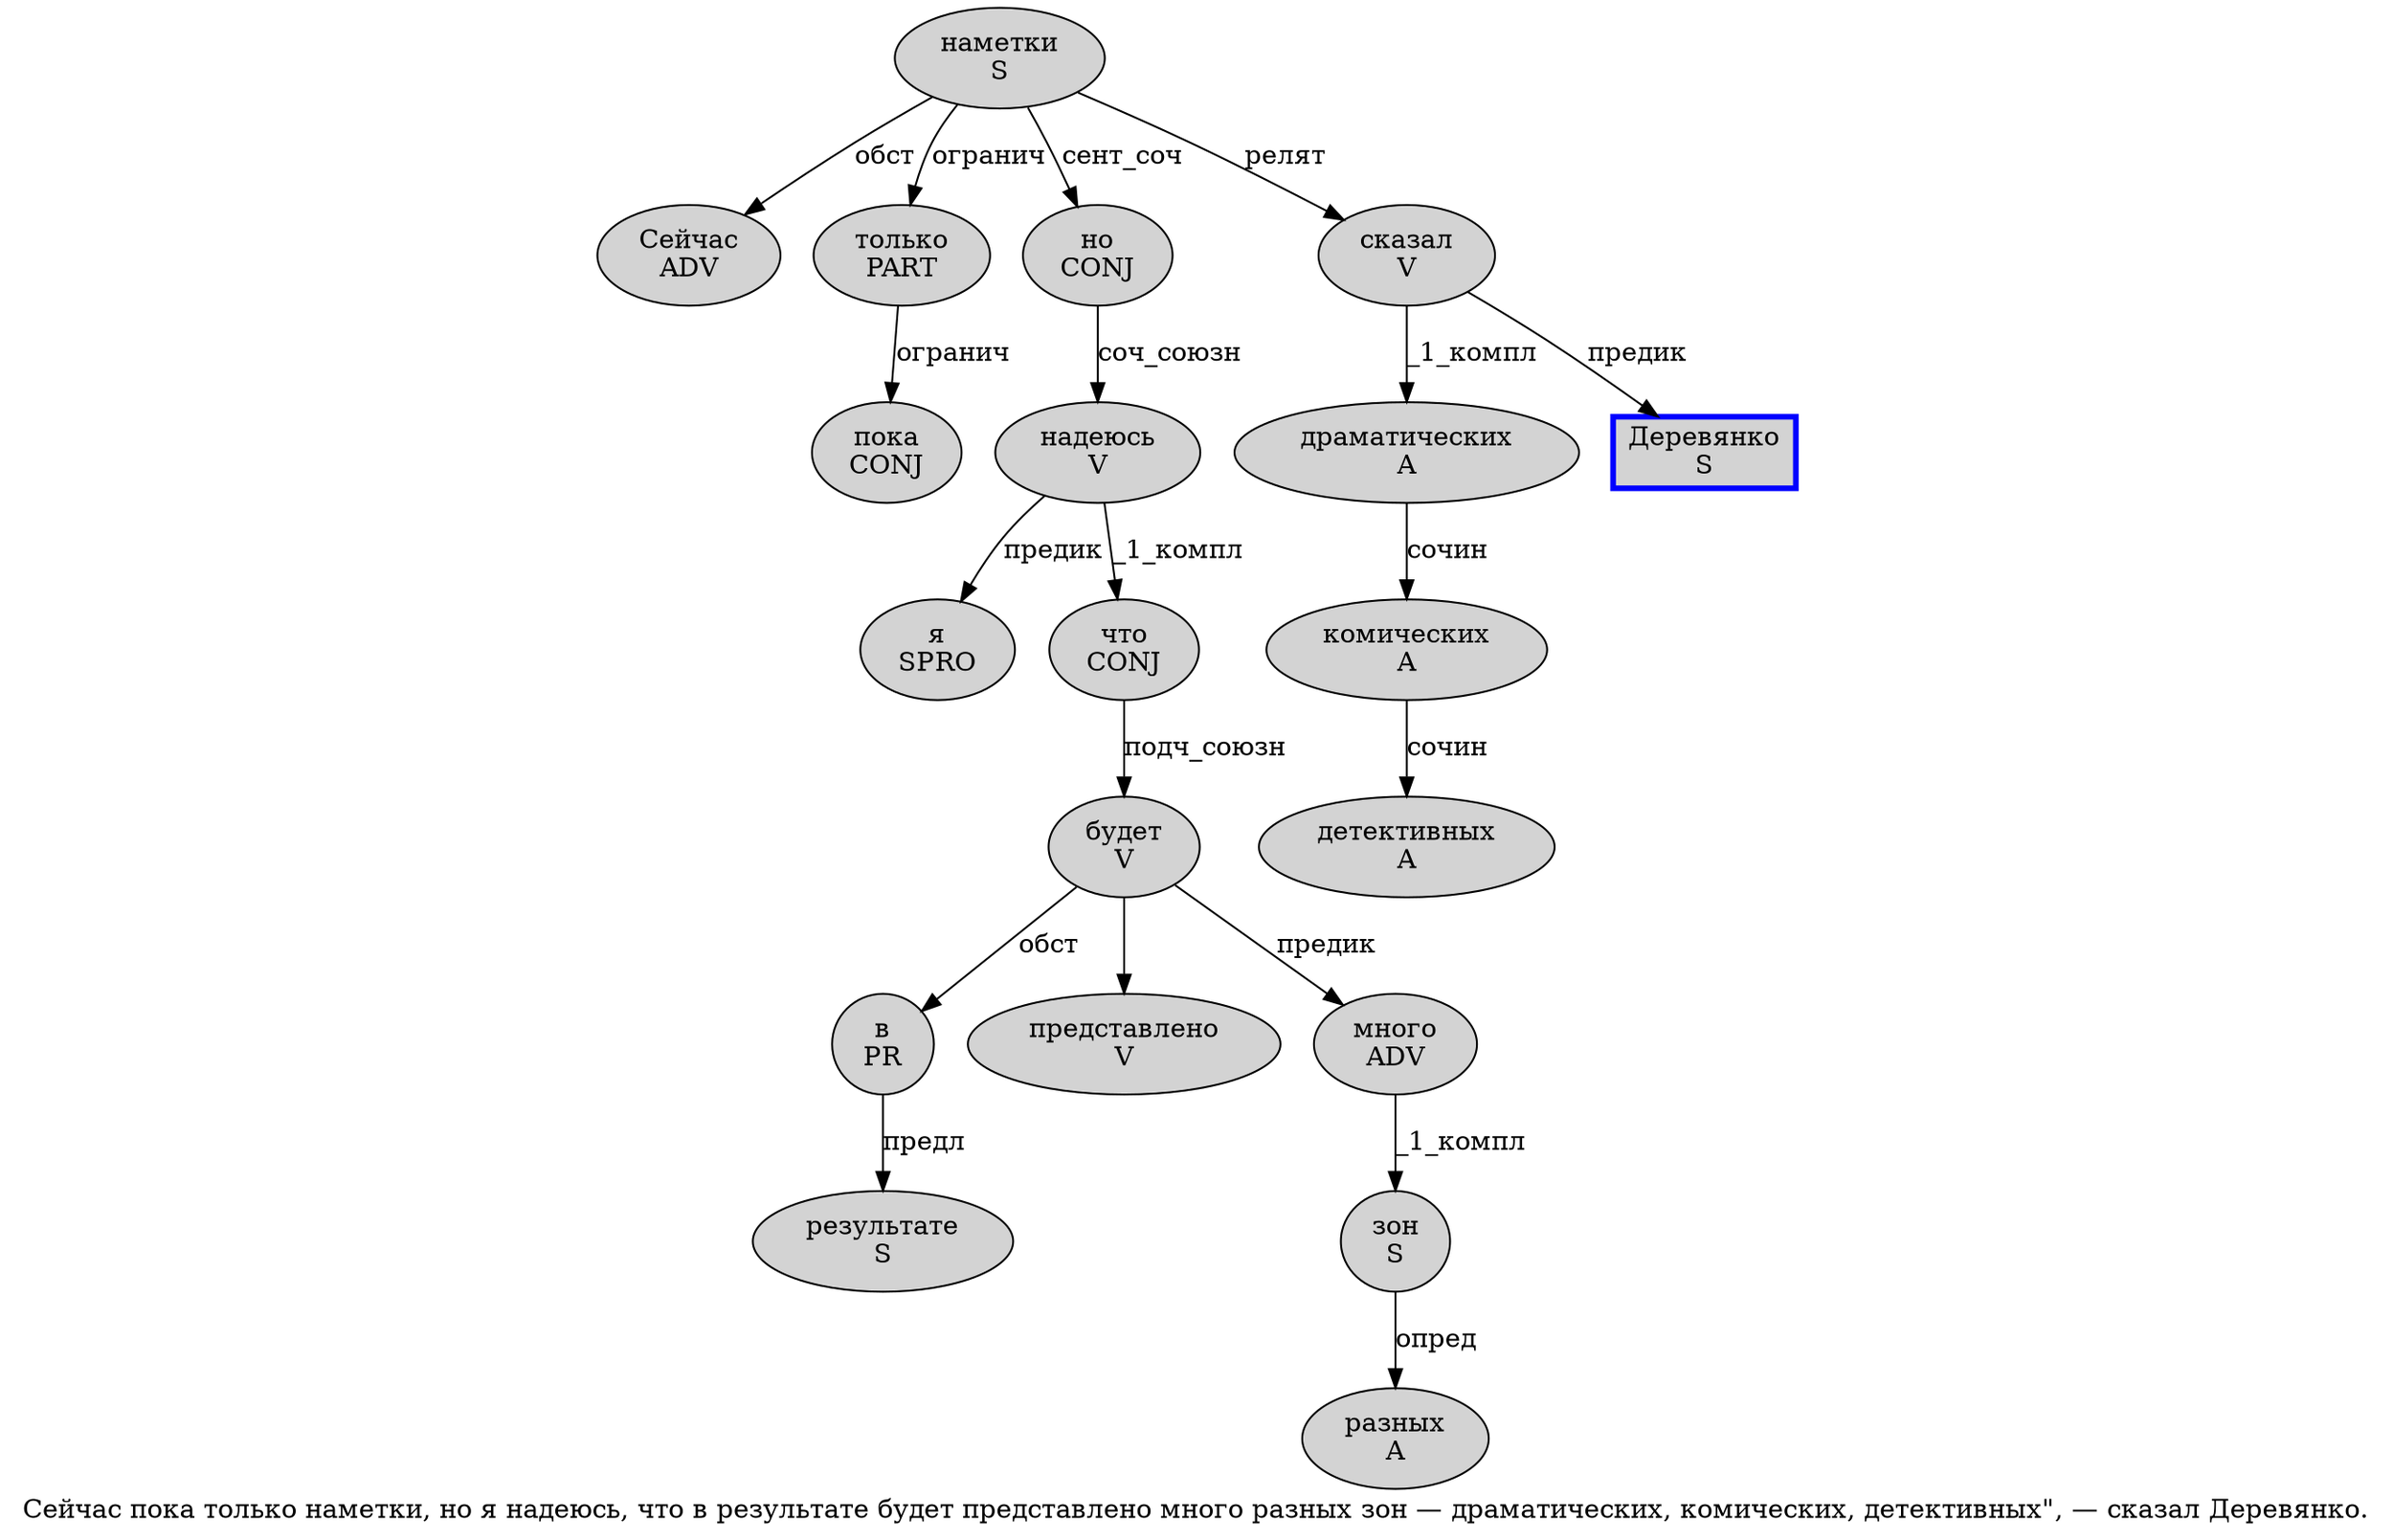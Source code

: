 digraph SENTENCE_1039 {
	graph [label="Сейчас пока только наметки, но я надеюсь, что в результате будет представлено много разных зон — драматических, комических, детективных\", — сказал Деревянко."]
	node [style=filled]
		0 [label="Сейчас
ADV" color="" fillcolor=lightgray penwidth=1 shape=ellipse]
		1 [label="пока
CONJ" color="" fillcolor=lightgray penwidth=1 shape=ellipse]
		2 [label="только
PART" color="" fillcolor=lightgray penwidth=1 shape=ellipse]
		3 [label="наметки
S" color="" fillcolor=lightgray penwidth=1 shape=ellipse]
		5 [label="но
CONJ" color="" fillcolor=lightgray penwidth=1 shape=ellipse]
		6 [label="я
SPRO" color="" fillcolor=lightgray penwidth=1 shape=ellipse]
		7 [label="надеюсь
V" color="" fillcolor=lightgray penwidth=1 shape=ellipse]
		9 [label="что
CONJ" color="" fillcolor=lightgray penwidth=1 shape=ellipse]
		10 [label="в
PR" color="" fillcolor=lightgray penwidth=1 shape=ellipse]
		11 [label="результате
S" color="" fillcolor=lightgray penwidth=1 shape=ellipse]
		12 [label="будет
V" color="" fillcolor=lightgray penwidth=1 shape=ellipse]
		13 [label="представлено
V" color="" fillcolor=lightgray penwidth=1 shape=ellipse]
		14 [label="много
ADV" color="" fillcolor=lightgray penwidth=1 shape=ellipse]
		15 [label="разных
A" color="" fillcolor=lightgray penwidth=1 shape=ellipse]
		16 [label="зон
S" color="" fillcolor=lightgray penwidth=1 shape=ellipse]
		18 [label="драматических
A" color="" fillcolor=lightgray penwidth=1 shape=ellipse]
		20 [label="комических
A" color="" fillcolor=lightgray penwidth=1 shape=ellipse]
		22 [label="детективных
A" color="" fillcolor=lightgray penwidth=1 shape=ellipse]
		26 [label="сказал
V" color="" fillcolor=lightgray penwidth=1 shape=ellipse]
		27 [label="Деревянко
S" color=blue fillcolor=lightgray penwidth=3 shape=box]
			2 -> 1 [label="огранич"]
			10 -> 11 [label="предл"]
			12 -> 10 [label="обст"]
			12 -> 13
			12 -> 14 [label="предик"]
			5 -> 7 [label="соч_союзн"]
			3 -> 0 [label="обст"]
			3 -> 2 [label="огранич"]
			3 -> 5 [label="сент_соч"]
			3 -> 26 [label="релят"]
			7 -> 6 [label="предик"]
			7 -> 9 [label="_1_компл"]
			9 -> 12 [label="подч_союзн"]
			14 -> 16 [label="_1_компл"]
			26 -> 18 [label="_1_компл"]
			26 -> 27 [label="предик"]
			20 -> 22 [label="сочин"]
			16 -> 15 [label="опред"]
			18 -> 20 [label="сочин"]
}